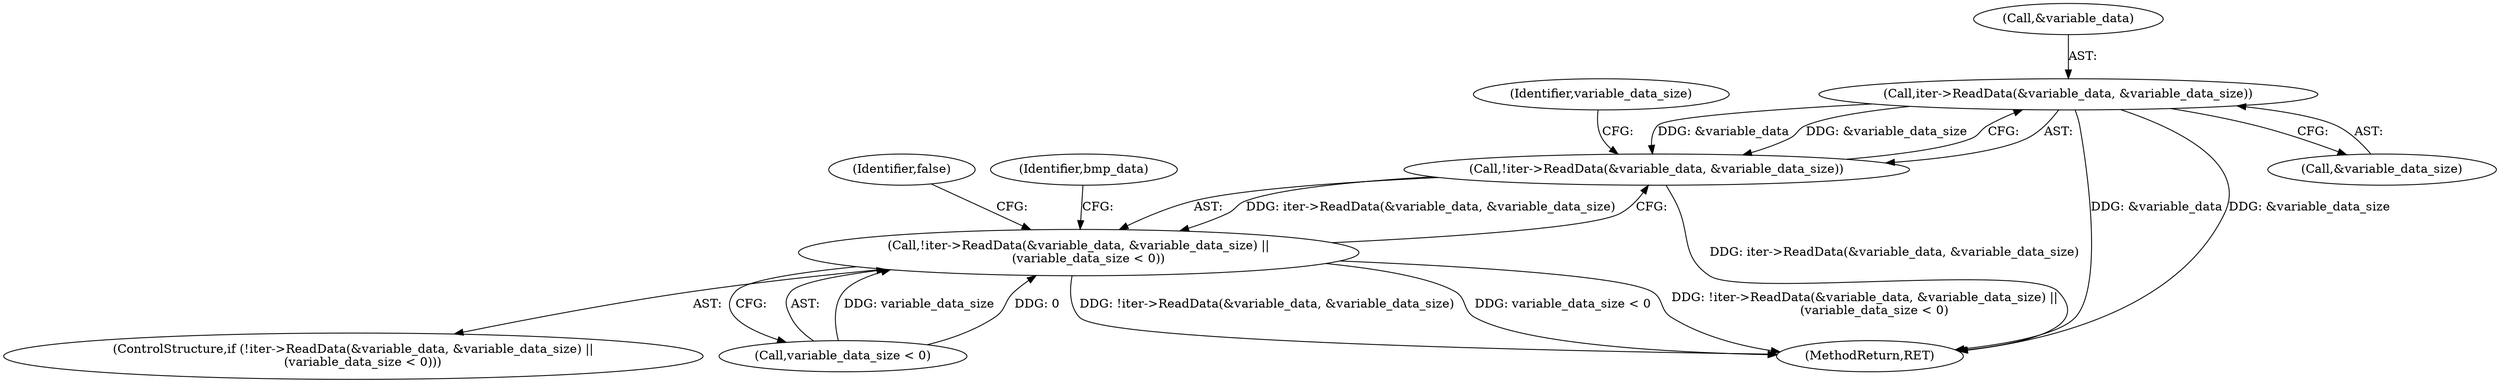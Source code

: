 digraph "1_Chrome_9fe6e9f89a1c78b8b38e806d35651a15858b053b_2@pointer" {
"1000140" [label="(Call,iter->ReadData(&variable_data, &variable_data_size))"];
"1000139" [label="(Call,!iter->ReadData(&variable_data, &variable_data_size))"];
"1000138" [label="(Call,!iter->ReadData(&variable_data, &variable_data_size) ||\n     (variable_data_size < 0))"];
"1000162" [label="(MethodReturn,RET)"];
"1000137" [label="(ControlStructure,if (!iter->ReadData(&variable_data, &variable_data_size) ||\n     (variable_data_size < 0)))"];
"1000146" [label="(Identifier,variable_data_size)"];
"1000145" [label="(Call,variable_data_size < 0)"];
"1000150" [label="(Identifier,false)"];
"1000143" [label="(Call,&variable_data_size)"];
"1000138" [label="(Call,!iter->ReadData(&variable_data, &variable_data_size) ||\n     (variable_data_size < 0))"];
"1000139" [label="(Call,!iter->ReadData(&variable_data, &variable_data_size))"];
"1000141" [label="(Call,&variable_data)"];
"1000140" [label="(Call,iter->ReadData(&variable_data, &variable_data_size))"];
"1000153" [label="(Identifier,bmp_data)"];
"1000140" -> "1000139"  [label="AST: "];
"1000140" -> "1000143"  [label="CFG: "];
"1000141" -> "1000140"  [label="AST: "];
"1000143" -> "1000140"  [label="AST: "];
"1000139" -> "1000140"  [label="CFG: "];
"1000140" -> "1000162"  [label="DDG: &variable_data"];
"1000140" -> "1000162"  [label="DDG: &variable_data_size"];
"1000140" -> "1000139"  [label="DDG: &variable_data"];
"1000140" -> "1000139"  [label="DDG: &variable_data_size"];
"1000139" -> "1000138"  [label="AST: "];
"1000146" -> "1000139"  [label="CFG: "];
"1000138" -> "1000139"  [label="CFG: "];
"1000139" -> "1000162"  [label="DDG: iter->ReadData(&variable_data, &variable_data_size)"];
"1000139" -> "1000138"  [label="DDG: iter->ReadData(&variable_data, &variable_data_size)"];
"1000138" -> "1000137"  [label="AST: "];
"1000138" -> "1000145"  [label="CFG: "];
"1000145" -> "1000138"  [label="AST: "];
"1000150" -> "1000138"  [label="CFG: "];
"1000153" -> "1000138"  [label="CFG: "];
"1000138" -> "1000162"  [label="DDG: !iter->ReadData(&variable_data, &variable_data_size)"];
"1000138" -> "1000162"  [label="DDG: variable_data_size < 0"];
"1000138" -> "1000162"  [label="DDG: !iter->ReadData(&variable_data, &variable_data_size) ||\n     (variable_data_size < 0)"];
"1000145" -> "1000138"  [label="DDG: variable_data_size"];
"1000145" -> "1000138"  [label="DDG: 0"];
}
